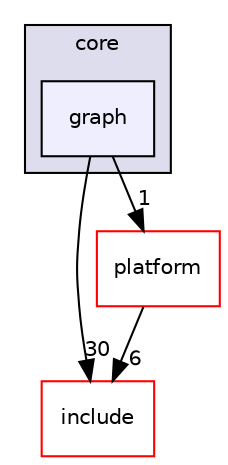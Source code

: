 digraph "onnxruntime/onnxruntime/core/graph" {
  compound=true
  node [ fontsize="10", fontname="Helvetica"];
  edge [ labelfontsize="10", labelfontname="Helvetica"];
  subgraph clusterdir_d53f99a49d07d97f83b643cb8d6238c5 {
    graph [ bgcolor="#ddddee", pencolor="black", label="core" fontname="Helvetica", fontsize="10", URL="dir_d53f99a49d07d97f83b643cb8d6238c5.html"]
  dir_fd1c4d3ff44b7bc5cd78669a34dd8be3 [shape=box, label="graph", style="filled", fillcolor="#eeeeff", pencolor="black", URL="dir_fd1c4d3ff44b7bc5cd78669a34dd8be3.html"];
  }
  dir_f44f875884e6b767c5658db22ccaab42 [shape=box label="include" fillcolor="white" style="filled" color="red" URL="dir_f44f875884e6b767c5658db22ccaab42.html"];
  dir_ea1fec5adcbc89be8516c79ccb696972 [shape=box label="platform" fillcolor="white" style="filled" color="red" URL="dir_ea1fec5adcbc89be8516c79ccb696972.html"];
  dir_ea1fec5adcbc89be8516c79ccb696972->dir_f44f875884e6b767c5658db22ccaab42 [headlabel="6", labeldistance=1.5 headhref="dir_000041_000008.html"];
  dir_fd1c4d3ff44b7bc5cd78669a34dd8be3->dir_f44f875884e6b767c5658db22ccaab42 [headlabel="30", labeldistance=1.5 headhref="dir_000019_000008.html"];
  dir_fd1c4d3ff44b7bc5cd78669a34dd8be3->dir_ea1fec5adcbc89be8516c79ccb696972 [headlabel="1", labeldistance=1.5 headhref="dir_000019_000041.html"];
}
